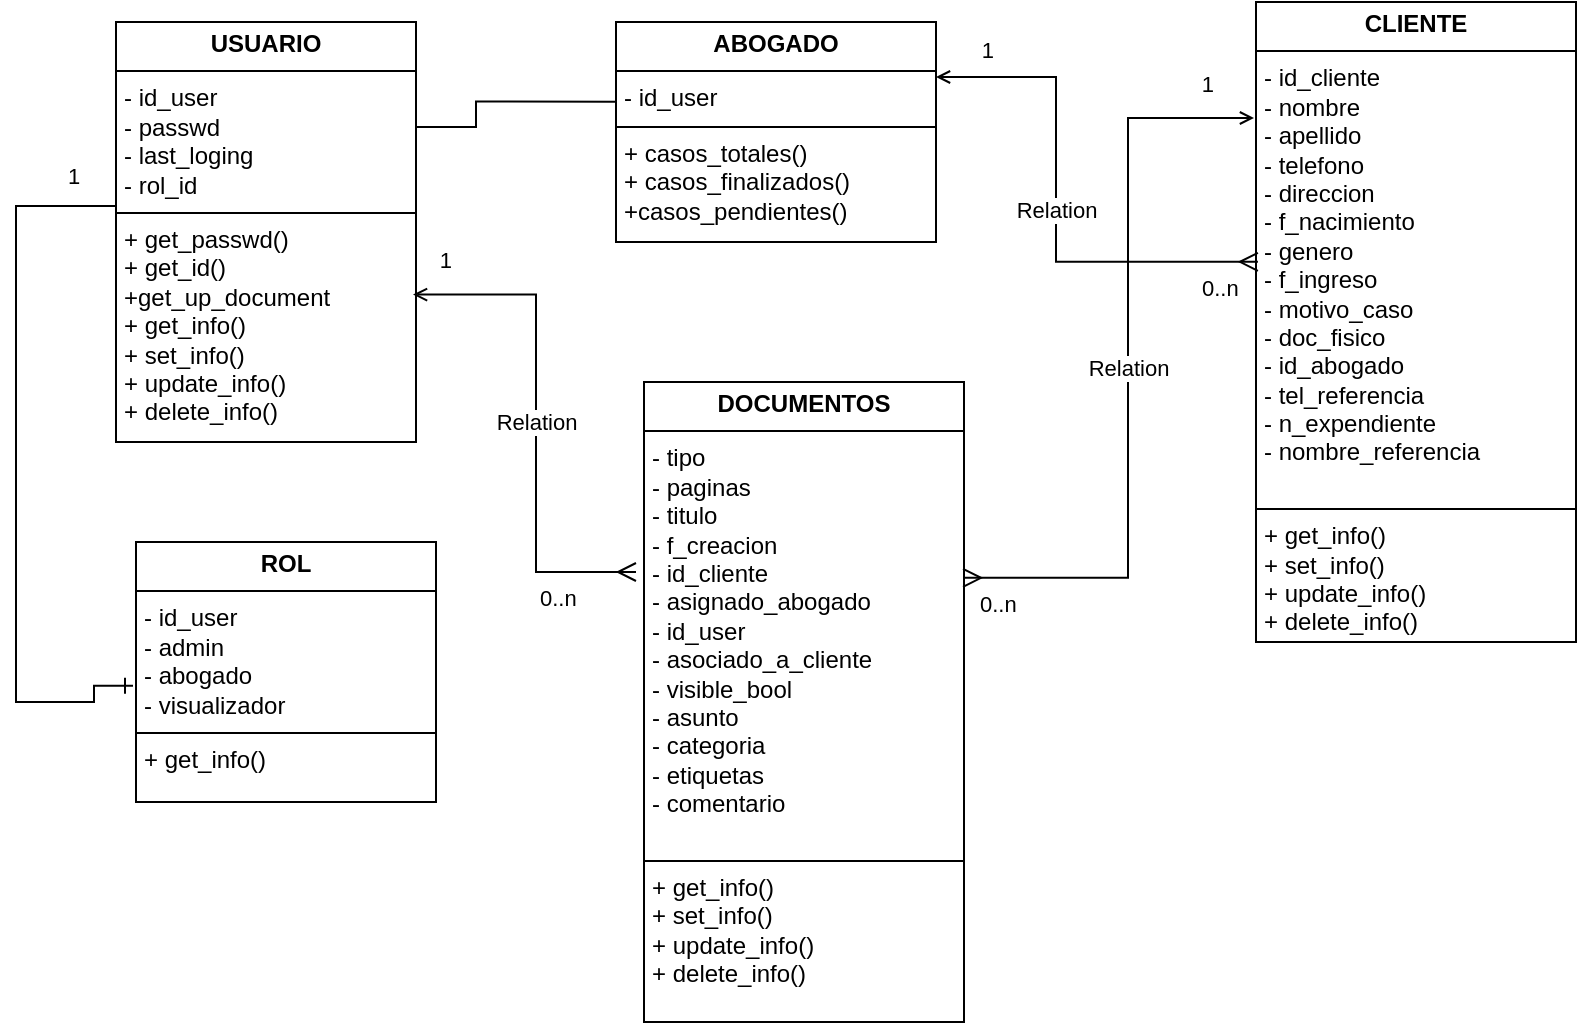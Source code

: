 <mxfile version="24.5.4" type="device">
  <diagram id="yqYFQcteXz3xroc03CWN" name="Página-1">
    <mxGraphModel dx="503" dy="267" grid="1" gridSize="10" guides="1" tooltips="1" connect="1" arrows="1" fold="1" page="1" pageScale="1" pageWidth="827" pageHeight="1169" math="0" shadow="0">
      <root>
        <mxCell id="0" />
        <mxCell id="1" parent="0" />
        <mxCell id="OTkk4mkoFYctrT6Ec_FU-1" value="&lt;p style=&quot;margin:0px;margin-top:4px;text-align:center;&quot;&gt;&lt;b&gt;USUARIO&lt;/b&gt;&lt;/p&gt;&lt;hr size=&quot;1&quot; style=&quot;border-style:solid;&quot;&gt;&lt;p style=&quot;margin:0px;margin-left:4px;&quot;&gt;- id_user&lt;/p&gt;&lt;p style=&quot;margin:0px;margin-left:4px;&quot;&gt;- passwd&lt;/p&gt;&lt;p style=&quot;margin:0px;margin-left:4px;&quot;&gt;- last_loging&lt;br&gt;- rol_id&lt;/p&gt;&lt;hr size=&quot;1&quot; style=&quot;border-style:solid;&quot;&gt;&lt;p style=&quot;margin:0px;margin-left:4px;&quot;&gt;+ get_passwd()&lt;/p&gt;&lt;p style=&quot;margin:0px;margin-left:4px;&quot;&gt;+ get_id()&lt;/p&gt;&lt;p style=&quot;margin:0px;margin-left:4px;&quot;&gt;+get_up_document&lt;/p&gt;&lt;p style=&quot;margin: 0px 0px 0px 4px;&quot;&gt;+ get_info()&lt;/p&gt;&lt;p style=&quot;margin: 0px 0px 0px 4px;&quot;&gt;+ set_info()&lt;br&gt;&lt;/p&gt;&lt;p style=&quot;margin: 0px 0px 0px 4px;&quot;&gt;+ update_info()&lt;/p&gt;&lt;p style=&quot;margin: 0px 0px 0px 4px;&quot;&gt;+ delete_info()&lt;/p&gt;&lt;p style=&quot;margin:0px;margin-left:4px;&quot;&gt;&lt;br&gt;&lt;/p&gt;" style="verticalAlign=top;align=left;overflow=fill;html=1;whiteSpace=wrap;" parent="1" vertex="1">
          <mxGeometry x="70" y="40" width="150" height="210" as="geometry" />
        </mxCell>
        <mxCell id="OTkk4mkoFYctrT6Ec_FU-2" value="&lt;p style=&quot;margin:0px;margin-top:4px;text-align:center;&quot;&gt;&lt;b&gt;ABOGADO&lt;/b&gt;&lt;/p&gt;&lt;hr size=&quot;1&quot; style=&quot;border-style:solid;&quot;&gt;&lt;p style=&quot;margin:0px;margin-left:4px;&quot;&gt;- id_user&lt;/p&gt;&lt;hr size=&quot;1&quot; style=&quot;border-style:solid;&quot;&gt;&lt;p style=&quot;margin:0px;margin-left:4px;&quot;&gt;+ casos_totales()&lt;/p&gt;&lt;p style=&quot;margin:0px;margin-left:4px;&quot;&gt;+ casos_finalizados()&lt;/p&gt;&lt;p style=&quot;margin:0px;margin-left:4px;&quot;&gt;+casos_pendientes()&lt;/p&gt;" style="verticalAlign=top;align=left;overflow=fill;html=1;whiteSpace=wrap;" parent="1" vertex="1">
          <mxGeometry x="320" y="40" width="160" height="110" as="geometry" />
        </mxCell>
        <mxCell id="OTkk4mkoFYctrT6Ec_FU-3" value="&lt;p style=&quot;margin:0px;margin-top:4px;text-align:center;&quot;&gt;&lt;b&gt;DOCUMENTOS&lt;/b&gt;&lt;/p&gt;&lt;hr size=&quot;1&quot; style=&quot;border-style:solid;&quot;&gt;&lt;p style=&quot;margin:0px;margin-left:4px;&quot;&gt;- tipo&lt;br&gt;- paginas&lt;br&gt;- titulo&lt;br&gt;- f_creacion&lt;/p&gt;&lt;p style=&quot;margin:0px;margin-left:4px;&quot;&gt;- id_cliente&lt;/p&gt;&lt;p style=&quot;margin:0px;margin-left:4px;&quot;&gt;- asignado_abogado&lt;/p&gt;&lt;p style=&quot;margin:0px;margin-left:4px;&quot;&gt;- id_user&lt;br&gt;- asociado_a_cliente&lt;br&gt;- visible_bool&lt;br&gt;- asunto&lt;br&gt;- categoria&lt;/p&gt;&lt;p style=&quot;margin:0px;margin-left:4px;&quot;&gt;- etiquetas&lt;br&gt;- comentario&lt;br&gt;&lt;br&gt;&lt;/p&gt;&lt;hr size=&quot;1&quot; style=&quot;border-style:solid;&quot;&gt;&lt;p style=&quot;margin: 0px 0px 0px 4px;&quot;&gt;+ get_info()&lt;/p&gt;&lt;p style=&quot;margin: 0px 0px 0px 4px;&quot;&gt;+ set_info()&lt;br&gt;&lt;/p&gt;&lt;p style=&quot;margin: 0px 0px 0px 4px;&quot;&gt;+ update_info()&lt;/p&gt;&lt;p style=&quot;margin: 0px 0px 0px 4px;&quot;&gt;+ delete_info()&lt;/p&gt;" style="verticalAlign=top;align=left;overflow=fill;html=1;whiteSpace=wrap;" parent="1" vertex="1">
          <mxGeometry x="334" y="220" width="160" height="320" as="geometry" />
        </mxCell>
        <mxCell id="OTkk4mkoFYctrT6Ec_FU-4" value="&lt;p style=&quot;margin:0px;margin-top:4px;text-align:center;&quot;&gt;&lt;b&gt;CLIENTE&lt;/b&gt;&lt;/p&gt;&lt;hr size=&quot;1&quot; style=&quot;border-style:solid;&quot;&gt;&lt;p style=&quot;margin:0px;margin-left:4px;&quot;&gt;- id_cliente&lt;/p&gt;&lt;p style=&quot;margin:0px;margin-left:4px;&quot;&gt;- nombre&lt;/p&gt;&lt;p style=&quot;margin:0px;margin-left:4px;&quot;&gt;- apellido&lt;/p&gt;&lt;p style=&quot;margin:0px;margin-left:4px;&quot;&gt;- telefono&lt;br&gt;- direccion&lt;/p&gt;&lt;p style=&quot;margin:0px;margin-left:4px;&quot;&gt;- f_nacimiento&lt;/p&gt;&lt;p style=&quot;margin:0px;margin-left:4px;&quot;&gt;- genero&lt;/p&gt;&lt;p style=&quot;margin:0px;margin-left:4px;&quot;&gt;- f_ingreso&lt;br&gt;- motivo_caso&lt;br&gt;- doc_fisico&lt;/p&gt;&lt;p style=&quot;margin:0px;margin-left:4px;&quot;&gt;- id_abogado&lt;br&gt;- tel_referencia&lt;/p&gt;&lt;p style=&quot;margin:0px;margin-left:4px;&quot;&gt;- n_expendiente&lt;br&gt;- nombre_referencia&lt;/p&gt;&lt;p style=&quot;margin:0px;margin-left:4px;&quot;&gt;&lt;br&gt;&lt;/p&gt;&lt;hr size=&quot;1&quot; style=&quot;border-style:solid;&quot;&gt;&lt;p style=&quot;margin:0px;margin-left:4px;&quot;&gt;+ get_info()&lt;/p&gt;&lt;p style=&quot;margin:0px;margin-left:4px;&quot;&gt;+ set_info()&lt;/p&gt;&lt;p style=&quot;margin:0px;margin-left:4px;&quot;&gt;+ update_info()&lt;/p&gt;&lt;p style=&quot;margin:0px;margin-left:4px;&quot;&gt;+ delete_info()&lt;/p&gt;" style="verticalAlign=top;align=left;overflow=fill;html=1;whiteSpace=wrap;" parent="1" vertex="1">
          <mxGeometry x="640" y="30" width="160" height="320" as="geometry" />
        </mxCell>
        <mxCell id="OTkk4mkoFYctrT6Ec_FU-15" value="" style="endArrow=baseDash;endFill=0;html=1;edgeStyle=orthogonalEdgeStyle;align=left;verticalAlign=top;rounded=0;exitX=0;exitY=0.362;exitDx=0;exitDy=0;exitPerimeter=0;startArrow=baseDash;startFill=0;entryX=1;entryY=0.25;entryDx=0;entryDy=0;" parent="1" source="OTkk4mkoFYctrT6Ec_FU-2" target="OTkk4mkoFYctrT6Ec_FU-1" edge="1">
          <mxGeometry x="-1" relative="1" as="geometry">
            <mxPoint x="290" y="190" as="sourcePoint" />
            <mxPoint x="230" y="90" as="targetPoint" />
            <Array as="points">
              <mxPoint x="250" y="80" />
              <mxPoint x="250" y="92" />
            </Array>
          </mxGeometry>
        </mxCell>
        <mxCell id="OTkk4mkoFYctrT6Ec_FU-17" value="&lt;p style=&quot;margin:0px;margin-top:4px;text-align:center;&quot;&gt;&lt;b&gt;ROL&lt;/b&gt;&lt;/p&gt;&lt;hr size=&quot;1&quot; style=&quot;border-style:solid;&quot;&gt;&lt;p style=&quot;margin:0px;margin-left:4px;&quot;&gt;- id_user&lt;/p&gt;&lt;p style=&quot;margin:0px;margin-left:4px;&quot;&gt;- admin&lt;/p&gt;&lt;p style=&quot;margin:0px;margin-left:4px;&quot;&gt;- abogado&lt;/p&gt;&lt;p style=&quot;margin:0px;margin-left:4px;&quot;&gt;- visualizador&lt;/p&gt;&lt;hr size=&quot;1&quot; style=&quot;border-style:solid;&quot;&gt;&lt;p style=&quot;margin:0px;margin-left:4px;&quot;&gt;+ get_info()&lt;/p&gt;" style="verticalAlign=top;align=left;overflow=fill;html=1;whiteSpace=wrap;" parent="1" vertex="1">
          <mxGeometry x="80" y="300" width="150" height="130" as="geometry" />
        </mxCell>
        <mxCell id="OTkk4mkoFYctrT6Ec_FU-18" value="" style="endArrow=ERone;endFill=0;html=1;edgeStyle=orthogonalEdgeStyle;align=left;verticalAlign=top;rounded=0;entryX=-0.01;entryY=0.553;entryDx=0;entryDy=0;entryPerimeter=0;" parent="1" source="OTkk4mkoFYctrT6Ec_FU-1" target="OTkk4mkoFYctrT6Ec_FU-17" edge="1">
          <mxGeometry x="-0.291" y="30" relative="1" as="geometry">
            <mxPoint x="50" y="110" as="sourcePoint" />
            <mxPoint x="40" y="280" as="targetPoint" />
            <Array as="points">
              <mxPoint x="20" y="132" />
              <mxPoint x="20" y="380" />
              <mxPoint x="59" y="380" />
              <mxPoint x="59" y="372" />
            </Array>
            <mxPoint as="offset" />
          </mxGeometry>
        </mxCell>
        <mxCell id="OTkk4mkoFYctrT6Ec_FU-19" value="1" style="edgeLabel;resizable=0;html=1;align=left;verticalAlign=bottom;" parent="OTkk4mkoFYctrT6Ec_FU-18" connectable="0" vertex="1">
          <mxGeometry x="-1" relative="1" as="geometry">
            <mxPoint x="-26" y="-7" as="offset" />
          </mxGeometry>
        </mxCell>
        <mxCell id="GpGDX3wEAGBVgYcLJhCm-8" value="Relation" style="endArrow=open;html=1;endSize=5;startArrow=ERmany;startSize=7;startFill=0;edgeStyle=orthogonalEdgeStyle;rounded=0;strokeWidth=1;entryX=0.99;entryY=0.649;entryDx=0;entryDy=0;entryPerimeter=0;" edge="1" parent="1" target="OTkk4mkoFYctrT6Ec_FU-1">
          <mxGeometry relative="1" as="geometry">
            <mxPoint x="330" y="315" as="sourcePoint" />
            <mxPoint x="230" y="130" as="targetPoint" />
            <Array as="points">
              <mxPoint x="280" y="315" />
              <mxPoint x="280" y="176" />
            </Array>
          </mxGeometry>
        </mxCell>
        <mxCell id="GpGDX3wEAGBVgYcLJhCm-9" value="0..n" style="edgeLabel;resizable=0;html=1;align=left;verticalAlign=top;" connectable="0" vertex="1" parent="GpGDX3wEAGBVgYcLJhCm-8">
          <mxGeometry x="-1" relative="1" as="geometry">
            <mxPoint x="-50" as="offset" />
          </mxGeometry>
        </mxCell>
        <mxCell id="GpGDX3wEAGBVgYcLJhCm-10" value="1" style="edgeLabel;resizable=0;html=1;align=right;verticalAlign=top;" connectable="0" vertex="1" parent="GpGDX3wEAGBVgYcLJhCm-8">
          <mxGeometry x="1" relative="1" as="geometry">
            <mxPoint x="20" y="-30" as="offset" />
          </mxGeometry>
        </mxCell>
        <mxCell id="GpGDX3wEAGBVgYcLJhCm-11" value="Relation" style="endArrow=open;html=1;endSize=5;startArrow=ERmany;startSize=7;startFill=0;edgeStyle=orthogonalEdgeStyle;rounded=0;strokeWidth=1;exitX=0.997;exitY=0.306;exitDx=0;exitDy=0;exitPerimeter=0;" edge="1" parent="1" source="OTkk4mkoFYctrT6Ec_FU-3">
          <mxGeometry relative="1" as="geometry">
            <mxPoint x="500" y="303" as="sourcePoint" />
            <mxPoint x="639" y="88" as="targetPoint" />
            <Array as="points">
              <mxPoint x="576" y="318" />
              <mxPoint x="576" y="88" />
              <mxPoint x="639" y="88" />
            </Array>
          </mxGeometry>
        </mxCell>
        <mxCell id="GpGDX3wEAGBVgYcLJhCm-12" value="0..n" style="edgeLabel;resizable=0;html=1;align=left;verticalAlign=top;" connectable="0" vertex="1" parent="GpGDX3wEAGBVgYcLJhCm-11">
          <mxGeometry x="-1" relative="1" as="geometry">
            <mxPoint x="6" as="offset" />
          </mxGeometry>
        </mxCell>
        <mxCell id="GpGDX3wEAGBVgYcLJhCm-13" value="1" style="edgeLabel;resizable=0;html=1;align=right;verticalAlign=top;" connectable="0" vertex="1" parent="GpGDX3wEAGBVgYcLJhCm-11">
          <mxGeometry x="1" relative="1" as="geometry">
            <mxPoint x="-20" y="-30" as="offset" />
          </mxGeometry>
        </mxCell>
        <mxCell id="GpGDX3wEAGBVgYcLJhCm-15" value="Relation" style="endArrow=open;html=1;endSize=5;startArrow=ERmany;startSize=7;startFill=0;edgeStyle=orthogonalEdgeStyle;rounded=0;strokeWidth=1;entryX=1;entryY=0.25;entryDx=0;entryDy=0;exitX=0.006;exitY=0.406;exitDx=0;exitDy=0;exitPerimeter=0;" edge="1" parent="1" source="OTkk4mkoFYctrT6Ec_FU-4" target="OTkk4mkoFYctrT6Ec_FU-2">
          <mxGeometry relative="1" as="geometry">
            <mxPoint x="630" y="160" as="sourcePoint" />
            <mxPoint x="640" y="100" as="targetPoint" />
            <Array as="points">
              <mxPoint x="540" y="160" />
              <mxPoint x="540" y="68" />
            </Array>
          </mxGeometry>
        </mxCell>
        <mxCell id="GpGDX3wEAGBVgYcLJhCm-16" value="0..n" style="edgeLabel;resizable=0;html=1;align=left;verticalAlign=top;" connectable="0" vertex="1" parent="GpGDX3wEAGBVgYcLJhCm-15">
          <mxGeometry x="-1" relative="1" as="geometry">
            <mxPoint x="-30" as="offset" />
          </mxGeometry>
        </mxCell>
        <mxCell id="GpGDX3wEAGBVgYcLJhCm-17" value="1" style="edgeLabel;resizable=0;html=1;align=right;verticalAlign=top;" connectable="0" vertex="1" parent="GpGDX3wEAGBVgYcLJhCm-15">
          <mxGeometry x="1" relative="1" as="geometry">
            <mxPoint x="30" y="-27" as="offset" />
          </mxGeometry>
        </mxCell>
      </root>
    </mxGraphModel>
  </diagram>
</mxfile>
